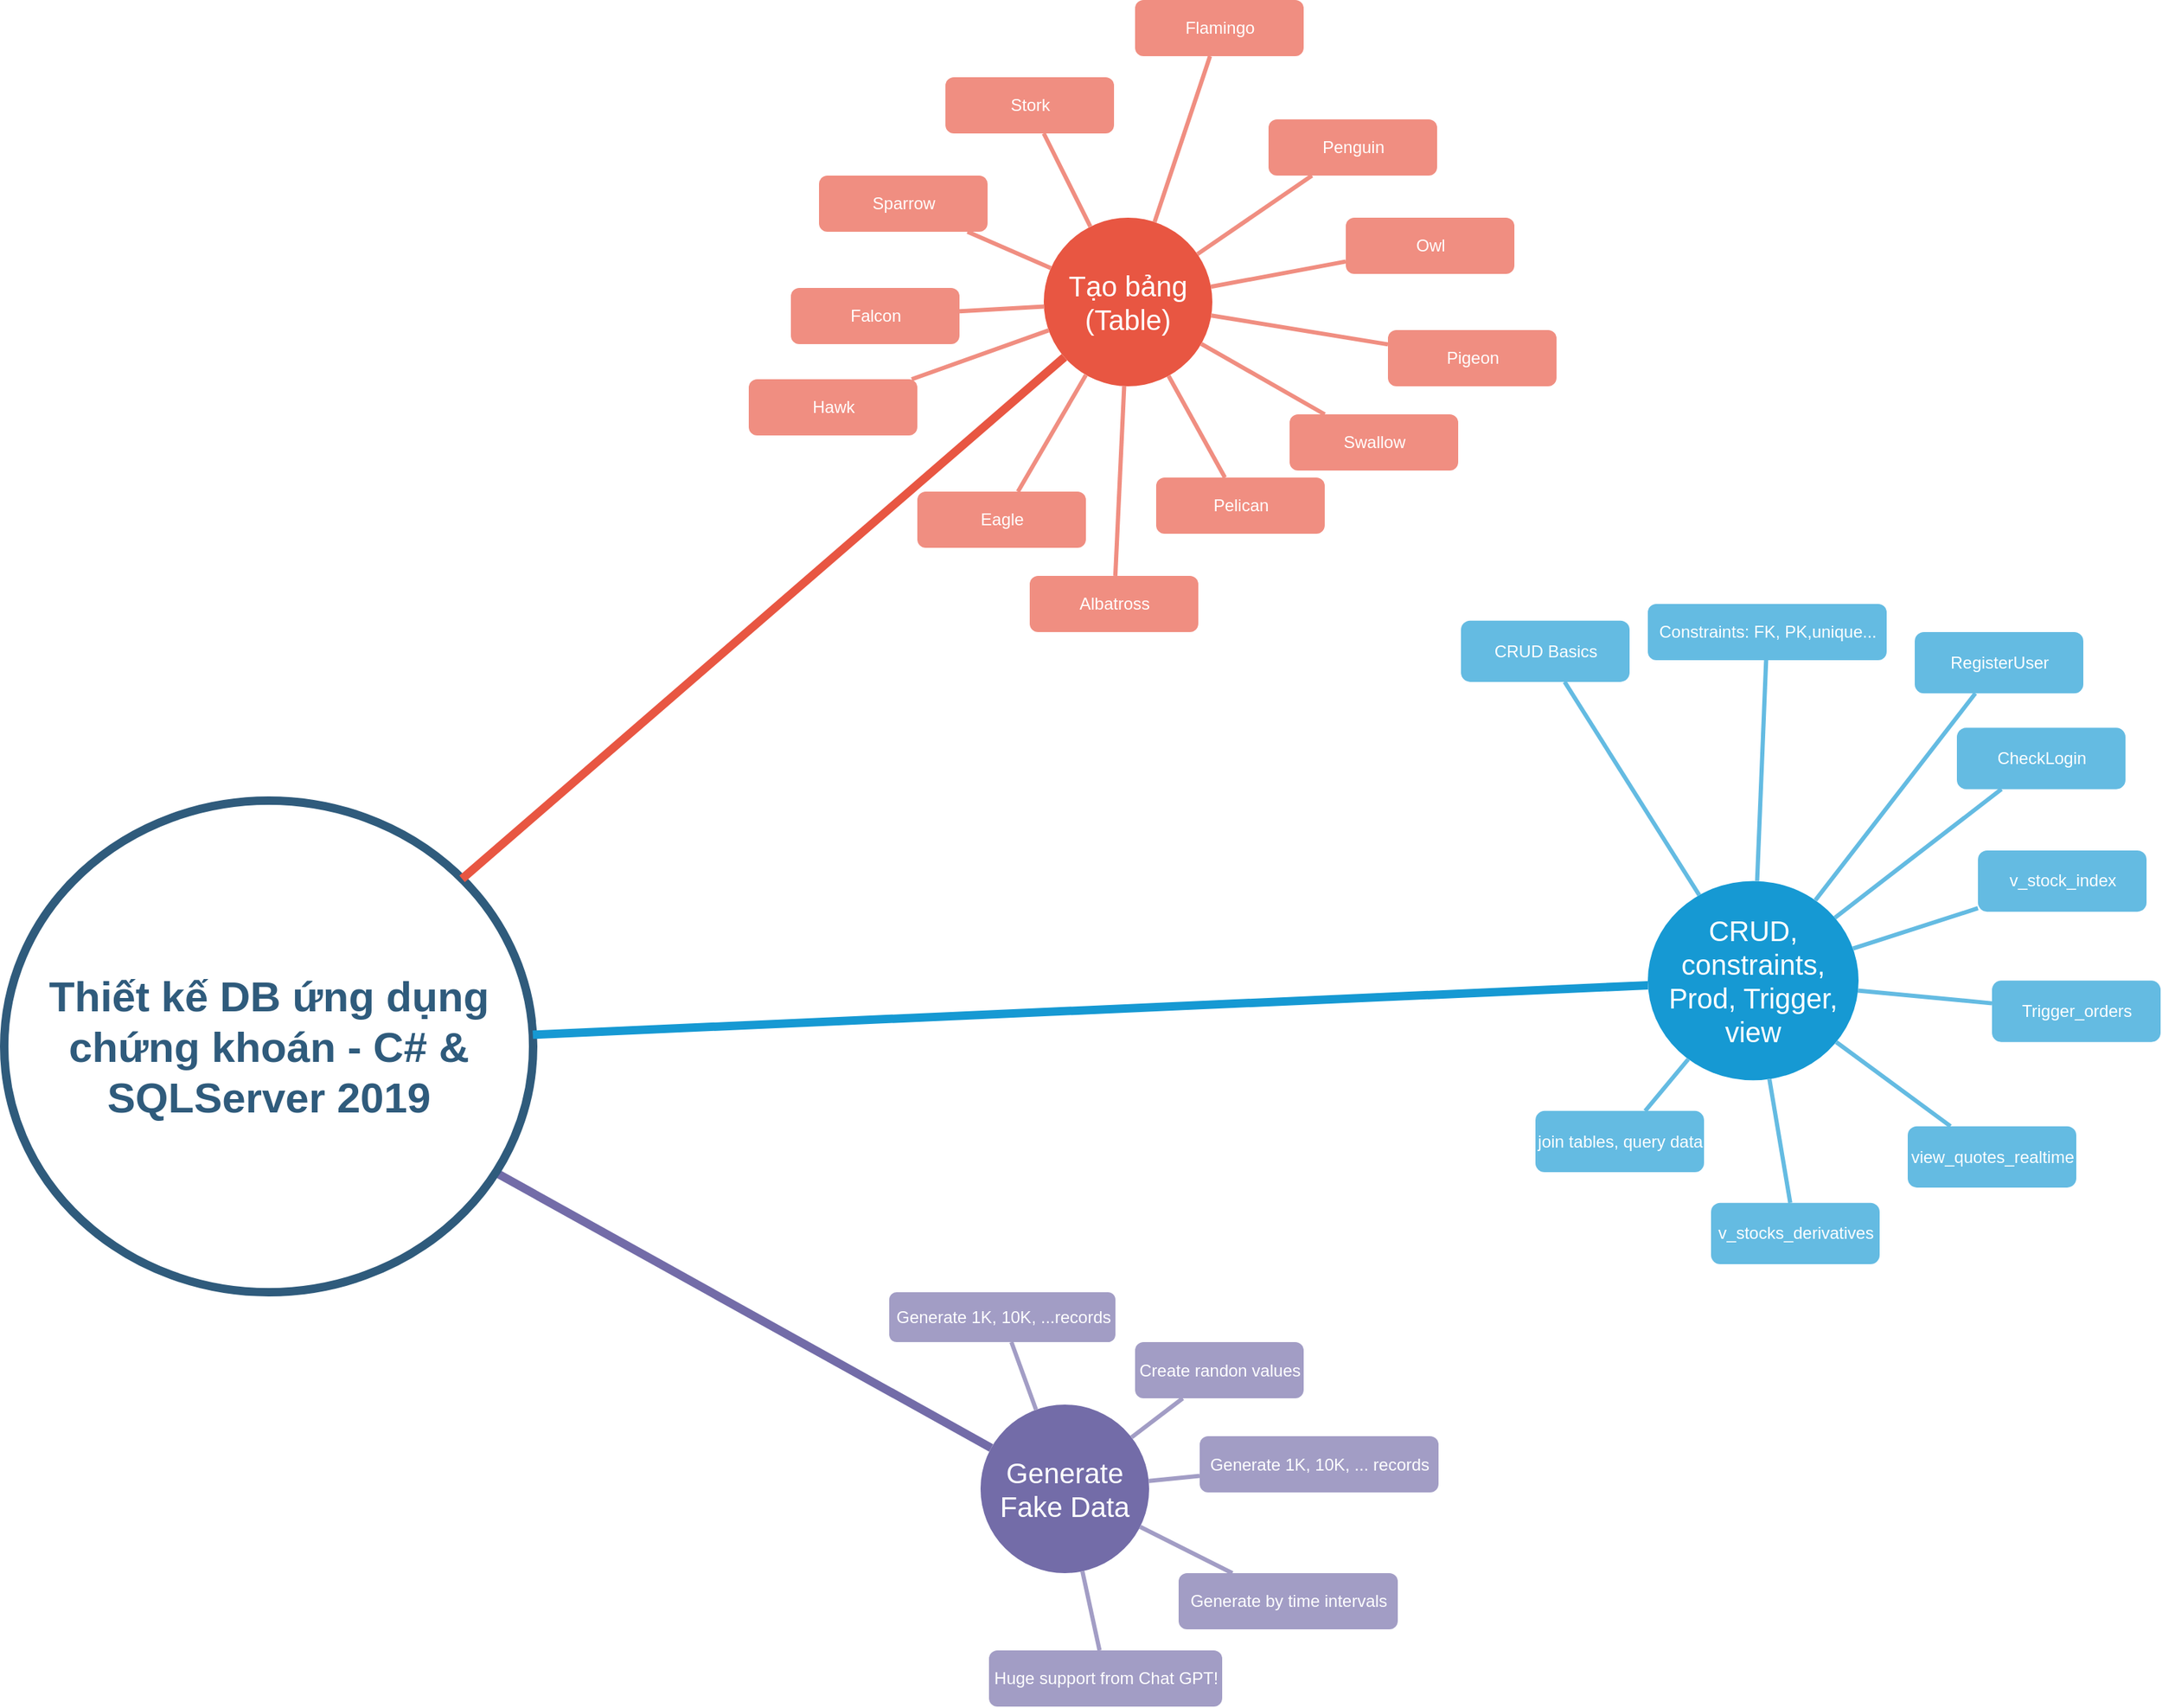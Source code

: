<mxfile version="13.9.9" type="device" pages="3"><diagram id="2wHgKbKVTGEASTnOAisS" name="Overview"><mxGraphModel dx="2434" dy="1440" grid="1" gridSize="10" guides="1" tooltips="1" connect="1" arrows="1" fold="1" page="1" pageScale="1" pageWidth="850" pageHeight="1100" math="0" shadow="0"><root><mxCell id="NEkg3bS7Zg0OEEOVcKtB-0"/><mxCell id="NEkg3bS7Zg0OEEOVcKtB-1" parent="NEkg3bS7Zg0OEEOVcKtB-0"/><mxCell id="NEkg3bS7Zg0OEEOVcKtB-200" value="" style="group" vertex="1" connectable="0" parent="NEkg3bS7Zg0OEEOVcKtB-1"><mxGeometry x="220" y="130" width="1535" height="1215" as="geometry"/></mxCell><mxCell id="NEkg3bS7Zg0OEEOVcKtB-6" value="Generate&lt;br&gt;Fake Data" style="ellipse;whiteSpace=wrap;html=1;shadow=0;fontFamily=Helvetica;fontSize=20;fontColor=#FFFFFF;align=center;strokeWidth=3;fillColor=#736ca8;strokeColor=none;" vertex="1" parent="NEkg3bS7Zg0OEEOVcKtB-200"><mxGeometry x="695" y="1000" width="120" height="120" as="geometry"/></mxCell><mxCell id="NEkg3bS7Zg0OEEOVcKtB-16" style="endArrow=none;strokeWidth=6;strokeColor=#736ca8;html=1;" edge="1" parent="NEkg3bS7Zg0OEEOVcKtB-200" source="NEkg3bS7Zg0OEEOVcKtB-167" target="NEkg3bS7Zg0OEEOVcKtB-6"><mxGeometry relative="1" as="geometry"/></mxCell><mxCell id="NEkg3bS7Zg0OEEOVcKtB-109" value="Generate 1K, 10K, ...records" style="rounded=1;fillColor=#a29dc5;strokeColor=none;strokeWidth=3;shadow=0;html=1;fontColor=#FFFFFF;" vertex="1" parent="NEkg3bS7Zg0OEEOVcKtB-200"><mxGeometry x="630" y="920" width="161" height="35.5" as="geometry"/></mxCell><mxCell id="NEkg3bS7Zg0OEEOVcKtB-110" value="Huge support from Chat GPT!" style="rounded=1;fillColor=#a29dc5;strokeColor=none;strokeWidth=3;shadow=0;html=1;fontColor=#FFFFFF;" vertex="1" parent="NEkg3bS7Zg0OEEOVcKtB-200"><mxGeometry x="701" y="1175" width="166" height="40" as="geometry"/></mxCell><mxCell id="NEkg3bS7Zg0OEEOVcKtB-111" value="Create randon values" style="rounded=1;fillColor=#a29dc5;strokeColor=none;strokeWidth=3;shadow=0;html=1;fontColor=#FFFFFF;" vertex="1" parent="NEkg3bS7Zg0OEEOVcKtB-200"><mxGeometry x="805" y="955.5" width="120" height="40" as="geometry"/></mxCell><mxCell id="NEkg3bS7Zg0OEEOVcKtB-112" value="Generate 1K, 10K, ... records" style="rounded=1;fillColor=#a29dc5;strokeColor=none;strokeWidth=3;shadow=0;html=1;fontColor=#FFFFFF;" vertex="1" parent="NEkg3bS7Zg0OEEOVcKtB-200"><mxGeometry x="851" y="1022.5" width="170" height="40" as="geometry"/></mxCell><mxCell id="NEkg3bS7Zg0OEEOVcKtB-113" value="Generate by time intervals" style="rounded=1;fillColor=#a29dc5;strokeColor=none;strokeWidth=3;shadow=0;html=1;fontColor=#FFFFFF;" vertex="1" parent="NEkg3bS7Zg0OEEOVcKtB-200"><mxGeometry x="836" y="1120" width="156" height="40" as="geometry"/></mxCell><mxCell id="NEkg3bS7Zg0OEEOVcKtB-115" value="" style="edgeStyle=none;endArrow=none;strokeWidth=3;strokeColor=#A29DC5;html=1;" edge="1" parent="NEkg3bS7Zg0OEEOVcKtB-200" source="NEkg3bS7Zg0OEEOVcKtB-6" target="NEkg3bS7Zg0OEEOVcKtB-112"><mxGeometry x="-765" y="-275" width="100" height="100" as="geometry"><mxPoint x="-765" y="-175" as="sourcePoint"/><mxPoint x="-665" y="-275" as="targetPoint"/></mxGeometry></mxCell><mxCell id="NEkg3bS7Zg0OEEOVcKtB-116" value="" style="edgeStyle=none;endArrow=none;strokeWidth=3;strokeColor=#A29DC5;html=1;" edge="1" parent="NEkg3bS7Zg0OEEOVcKtB-200" source="NEkg3bS7Zg0OEEOVcKtB-6" target="NEkg3bS7Zg0OEEOVcKtB-113"><mxGeometry x="-765" y="-275" width="100" height="100" as="geometry"><mxPoint x="-765" y="-175" as="sourcePoint"/><mxPoint x="-665" y="-275" as="targetPoint"/></mxGeometry></mxCell><mxCell id="NEkg3bS7Zg0OEEOVcKtB-117" value="" style="edgeStyle=none;endArrow=none;strokeWidth=3;strokeColor=#A29DC5;html=1;" edge="1" parent="NEkg3bS7Zg0OEEOVcKtB-200" source="NEkg3bS7Zg0OEEOVcKtB-6" target="NEkg3bS7Zg0OEEOVcKtB-110"><mxGeometry x="-765" y="-275" width="100" height="100" as="geometry"><mxPoint x="-765" y="-175" as="sourcePoint"/><mxPoint x="-665" y="-275" as="targetPoint"/></mxGeometry></mxCell><mxCell id="NEkg3bS7Zg0OEEOVcKtB-119" value="" style="edgeStyle=none;endArrow=none;strokeWidth=3;strokeColor=#A29DC5;html=1;" edge="1" parent="NEkg3bS7Zg0OEEOVcKtB-200" source="NEkg3bS7Zg0OEEOVcKtB-6" target="NEkg3bS7Zg0OEEOVcKtB-109"><mxGeometry x="-765" y="-275" width="100" height="100" as="geometry"><mxPoint x="-765" y="-175" as="sourcePoint"/><mxPoint x="-665" y="-275" as="targetPoint"/></mxGeometry></mxCell><mxCell id="NEkg3bS7Zg0OEEOVcKtB-167" value="Thiết kế DB ứng dụng chứng khoán - C# &amp;amp; SQLServer 2019" style="ellipse;whiteSpace=wrap;html=1;shadow=0;fontFamily=Helvetica;fontSize=30;fontColor=#2F5B7C;align=center;strokeColor=#2F5B7C;strokeWidth=6;fillColor=#FFFFFF;fontStyle=1;gradientColor=none;" vertex="1" parent="NEkg3bS7Zg0OEEOVcKtB-200"><mxGeometry y="570" width="376.5" height="350" as="geometry"/></mxCell><mxCell id="NEkg3bS7Zg0OEEOVcKtB-193" value="" style="edgeStyle=none;endArrow=none;strokeWidth=3;strokeColor=#A29DC5;html=1;" edge="1" parent="NEkg3bS7Zg0OEEOVcKtB-200" source="NEkg3bS7Zg0OEEOVcKtB-6" target="NEkg3bS7Zg0OEEOVcKtB-111"><mxGeometry x="-2190" y="-580" width="100" height="100" as="geometry"><mxPoint x="-2190" y="-480" as="sourcePoint"/><mxPoint x="-2090" y="-580" as="targetPoint"/></mxGeometry></mxCell><mxCell id="NEkg3bS7Zg0OEEOVcKtB-195" value="" style="group" vertex="1" connectable="0" parent="NEkg3bS7Zg0OEEOVcKtB-200"><mxGeometry x="530" width="575" height="450" as="geometry"/></mxCell><mxCell id="NEkg3bS7Zg0OEEOVcKtB-4" value="Tạo bảng&lt;br&gt;(Table)" style="ellipse;whiteSpace=wrap;html=1;shadow=0;fontFamily=Helvetica;fontSize=20;fontColor=#FFFFFF;align=center;strokeWidth=3;fillColor=#E85642;strokeColor=none;" vertex="1" parent="NEkg3bS7Zg0OEEOVcKtB-195"><mxGeometry x="210" y="155" width="120" height="120" as="geometry"/></mxCell><mxCell id="NEkg3bS7Zg0OEEOVcKtB-63" value="Eagle" style="rounded=1;fillColor=#f08e81;strokeColor=none;strokeWidth=3;shadow=0;html=1;fontColor=#FFFFFF;" vertex="1" parent="NEkg3bS7Zg0OEEOVcKtB-195"><mxGeometry x="120" y="350" width="120" height="40" as="geometry"/></mxCell><mxCell id="NEkg3bS7Zg0OEEOVcKtB-64" value="Pigeon" style="rounded=1;fillColor=#f08e81;strokeColor=none;strokeWidth=3;shadow=0;html=1;fontColor=#FFFFFF;" vertex="1" parent="NEkg3bS7Zg0OEEOVcKtB-195"><mxGeometry x="455" y="235" width="120" height="40" as="geometry"/></mxCell><mxCell id="NEkg3bS7Zg0OEEOVcKtB-65" value="Hawk" style="rounded=1;fillColor=#f08e81;strokeColor=none;strokeWidth=3;shadow=0;html=1;fontColor=#FFFFFF;" vertex="1" parent="NEkg3bS7Zg0OEEOVcKtB-195"><mxGeometry y="270" width="120" height="40" as="geometry"/></mxCell><mxCell id="NEkg3bS7Zg0OEEOVcKtB-66" value="Falcon" style="rounded=1;fillColor=#f08e81;strokeColor=none;strokeWidth=3;shadow=0;html=1;fontColor=#FFFFFF;" vertex="1" parent="NEkg3bS7Zg0OEEOVcKtB-195"><mxGeometry x="30" y="205" width="120" height="40" as="geometry"/></mxCell><mxCell id="NEkg3bS7Zg0OEEOVcKtB-67" value="Sparrow" style="rounded=1;fillColor=#f08e81;strokeColor=none;strokeWidth=3;shadow=0;html=1;fontColor=#FFFFFF;" vertex="1" parent="NEkg3bS7Zg0OEEOVcKtB-195"><mxGeometry x="50" y="125" width="120" height="40" as="geometry"/></mxCell><mxCell id="NEkg3bS7Zg0OEEOVcKtB-68" value="Stork" style="rounded=1;fillColor=#f08e81;strokeColor=none;strokeWidth=3;shadow=0;html=1;fontColor=#FFFFFF;" vertex="1" parent="NEkg3bS7Zg0OEEOVcKtB-195"><mxGeometry x="140" y="55" width="120" height="40" as="geometry"/></mxCell><mxCell id="NEkg3bS7Zg0OEEOVcKtB-69" value="Flamingo" style="rounded=1;fillColor=#f08e81;strokeColor=none;strokeWidth=3;shadow=0;html=1;fontColor=#FFFFFF;" vertex="1" parent="NEkg3bS7Zg0OEEOVcKtB-195"><mxGeometry x="275" width="120" height="40" as="geometry"/></mxCell><mxCell id="NEkg3bS7Zg0OEEOVcKtB-70" value="Penguin" style="rounded=1;fillColor=#f08e81;strokeColor=none;strokeWidth=3;shadow=0;html=1;fontColor=#FFFFFF;" vertex="1" parent="NEkg3bS7Zg0OEEOVcKtB-195"><mxGeometry x="370" y="85" width="120" height="40" as="geometry"/></mxCell><mxCell id="NEkg3bS7Zg0OEEOVcKtB-71" value="Owl" style="rounded=1;fillColor=#f08e81;strokeColor=none;strokeWidth=3;shadow=0;html=1;fontColor=#FFFFFF;" vertex="1" parent="NEkg3bS7Zg0OEEOVcKtB-195"><mxGeometry x="425" y="155" width="120" height="40" as="geometry"/></mxCell><mxCell id="NEkg3bS7Zg0OEEOVcKtB-72" value="Albatross" style="rounded=1;fillColor=#f08e81;strokeColor=none;strokeWidth=3;shadow=0;html=1;fontColor=#FFFFFF;" vertex="1" parent="NEkg3bS7Zg0OEEOVcKtB-195"><mxGeometry x="200" y="410" width="120" height="40" as="geometry"/></mxCell><mxCell id="NEkg3bS7Zg0OEEOVcKtB-73" value="Pelican" style="rounded=1;fillColor=#f08e81;strokeColor=none;strokeWidth=3;shadow=0;html=1;fontColor=#FFFFFF;" vertex="1" parent="NEkg3bS7Zg0OEEOVcKtB-195"><mxGeometry x="290" y="340" width="120" height="40" as="geometry"/></mxCell><mxCell id="NEkg3bS7Zg0OEEOVcKtB-74" value="Swallow" style="rounded=1;fillColor=#f08e81;strokeColor=none;strokeWidth=3;shadow=0;html=1;fontColor=#FFFFFF;" vertex="1" parent="NEkg3bS7Zg0OEEOVcKtB-195"><mxGeometry x="385" y="295" width="120" height="40" as="geometry"/></mxCell><mxCell id="NEkg3bS7Zg0OEEOVcKtB-75" value="" style="edgeStyle=none;endArrow=none;strokeWidth=3;strokeColor=#F08E81;html=1;" edge="1" parent="NEkg3bS7Zg0OEEOVcKtB-195" source="NEkg3bS7Zg0OEEOVcKtB-4" target="NEkg3bS7Zg0OEEOVcKtB-63"><mxGeometry x="-1460" y="-60" width="100" height="100" as="geometry"><mxPoint x="-1460" y="40" as="sourcePoint"/><mxPoint x="-1360" y="-60" as="targetPoint"/></mxGeometry></mxCell><mxCell id="NEkg3bS7Zg0OEEOVcKtB-76" value="" style="edgeStyle=none;endArrow=none;strokeWidth=3;strokeColor=#F08E81;html=1;" edge="1" parent="NEkg3bS7Zg0OEEOVcKtB-195" source="NEkg3bS7Zg0OEEOVcKtB-4" target="NEkg3bS7Zg0OEEOVcKtB-65"><mxGeometry x="-1460" y="-60" width="100" height="100" as="geometry"><mxPoint x="-1460" y="40" as="sourcePoint"/><mxPoint x="-1360" y="-60" as="targetPoint"/></mxGeometry></mxCell><mxCell id="NEkg3bS7Zg0OEEOVcKtB-77" value="" style="edgeStyle=none;endArrow=none;strokeWidth=3;strokeColor=#F08E81;html=1;" edge="1" parent="NEkg3bS7Zg0OEEOVcKtB-195" source="NEkg3bS7Zg0OEEOVcKtB-4" target="NEkg3bS7Zg0OEEOVcKtB-66"><mxGeometry x="-1460" y="-60" width="100" height="100" as="geometry"><mxPoint x="-1460" y="40" as="sourcePoint"/><mxPoint x="-1360" y="-60" as="targetPoint"/></mxGeometry></mxCell><mxCell id="NEkg3bS7Zg0OEEOVcKtB-78" value="" style="edgeStyle=none;endArrow=none;strokeWidth=3;strokeColor=#F08E81;html=1;" edge="1" parent="NEkg3bS7Zg0OEEOVcKtB-195" source="NEkg3bS7Zg0OEEOVcKtB-4" target="NEkg3bS7Zg0OEEOVcKtB-67"><mxGeometry x="-1460" y="-60" width="100" height="100" as="geometry"><mxPoint x="-1460" y="40" as="sourcePoint"/><mxPoint x="-1360" y="-60" as="targetPoint"/></mxGeometry></mxCell><mxCell id="NEkg3bS7Zg0OEEOVcKtB-79" value="" style="edgeStyle=none;endArrow=none;strokeWidth=3;strokeColor=#F08E81;html=1;" edge="1" parent="NEkg3bS7Zg0OEEOVcKtB-195" source="NEkg3bS7Zg0OEEOVcKtB-4" target="NEkg3bS7Zg0OEEOVcKtB-68"><mxGeometry x="-1460" y="-60" width="100" height="100" as="geometry"><mxPoint x="-1460" y="40" as="sourcePoint"/><mxPoint x="-1360" y="-60" as="targetPoint"/></mxGeometry></mxCell><mxCell id="NEkg3bS7Zg0OEEOVcKtB-80" value="" style="edgeStyle=none;endArrow=none;strokeWidth=3;strokeColor=#F08E81;html=1;" edge="1" parent="NEkg3bS7Zg0OEEOVcKtB-195" source="NEkg3bS7Zg0OEEOVcKtB-4" target="NEkg3bS7Zg0OEEOVcKtB-69"><mxGeometry x="-1460" y="-60" width="100" height="100" as="geometry"><mxPoint x="-1460" y="40" as="sourcePoint"/><mxPoint x="-1360" y="-60" as="targetPoint"/></mxGeometry></mxCell><mxCell id="NEkg3bS7Zg0OEEOVcKtB-81" value="" style="edgeStyle=none;endArrow=none;strokeWidth=3;strokeColor=#F08E81;html=1;" edge="1" parent="NEkg3bS7Zg0OEEOVcKtB-195" source="NEkg3bS7Zg0OEEOVcKtB-4" target="NEkg3bS7Zg0OEEOVcKtB-70"><mxGeometry x="-1460" y="-60" width="100" height="100" as="geometry"><mxPoint x="-1460" y="40" as="sourcePoint"/><mxPoint x="-1360" y="-60" as="targetPoint"/></mxGeometry></mxCell><mxCell id="NEkg3bS7Zg0OEEOVcKtB-82" value="" style="edgeStyle=none;endArrow=none;strokeWidth=3;strokeColor=#F08E81;html=1;" edge="1" parent="NEkg3bS7Zg0OEEOVcKtB-195" source="NEkg3bS7Zg0OEEOVcKtB-4" target="NEkg3bS7Zg0OEEOVcKtB-71"><mxGeometry x="-1460" y="-60" width="100" height="100" as="geometry"><mxPoint x="-1460" y="40" as="sourcePoint"/><mxPoint x="-1360" y="-60" as="targetPoint"/></mxGeometry></mxCell><mxCell id="NEkg3bS7Zg0OEEOVcKtB-83" value="" style="edgeStyle=none;endArrow=none;strokeWidth=3;strokeColor=#F08E81;html=1;" edge="1" parent="NEkg3bS7Zg0OEEOVcKtB-195" source="NEkg3bS7Zg0OEEOVcKtB-4" target="NEkg3bS7Zg0OEEOVcKtB-64"><mxGeometry x="-1460" y="-60" width="100" height="100" as="geometry"><mxPoint x="-1460" y="40" as="sourcePoint"/><mxPoint x="-1360" y="-60" as="targetPoint"/></mxGeometry></mxCell><mxCell id="NEkg3bS7Zg0OEEOVcKtB-84" value="" style="edgeStyle=none;endArrow=none;strokeWidth=3;strokeColor=#F08E81;html=1;" edge="1" parent="NEkg3bS7Zg0OEEOVcKtB-195" source="NEkg3bS7Zg0OEEOVcKtB-4" target="NEkg3bS7Zg0OEEOVcKtB-74"><mxGeometry x="-1460" y="-60" width="100" height="100" as="geometry"><mxPoint x="-1460" y="40" as="sourcePoint"/><mxPoint x="-1360" y="-60" as="targetPoint"/></mxGeometry></mxCell><mxCell id="NEkg3bS7Zg0OEEOVcKtB-85" value="" style="edgeStyle=none;endArrow=none;strokeWidth=3;strokeColor=#F08E81;html=1;" edge="1" parent="NEkg3bS7Zg0OEEOVcKtB-195" source="NEkg3bS7Zg0OEEOVcKtB-4" target="NEkg3bS7Zg0OEEOVcKtB-73"><mxGeometry x="-1460" y="-60" width="100" height="100" as="geometry"><mxPoint x="-1460" y="40" as="sourcePoint"/><mxPoint x="-1360" y="-60" as="targetPoint"/></mxGeometry></mxCell><mxCell id="NEkg3bS7Zg0OEEOVcKtB-86" value="" style="edgeStyle=none;endArrow=none;strokeWidth=3;strokeColor=#F08E81;html=1;" edge="1" parent="NEkg3bS7Zg0OEEOVcKtB-195" source="NEkg3bS7Zg0OEEOVcKtB-4" target="NEkg3bS7Zg0OEEOVcKtB-72"><mxGeometry x="-1460" y="-60" width="100" height="100" as="geometry"><mxPoint x="-1460" y="40" as="sourcePoint"/><mxPoint x="-1360" y="-60" as="targetPoint"/></mxGeometry></mxCell><mxCell id="NEkg3bS7Zg0OEEOVcKtB-166" style="edgeStyle=orthogonalEdgeStyle;rounded=0;html=1;exitX=0.75;exitY=0;entryX=0.75;entryY=0;startArrow=none;startFill=0;endArrow=block;endFill=1;jettySize=auto;orthogonalLoop=1;strokeColor=#12aab5;strokeWidth=6;fontSize=20;fontColor=#2F5B7C;" edge="1" parent="NEkg3bS7Zg0OEEOVcKtB-195" source="NEkg3bS7Zg0OEEOVcKtB-66" target="NEkg3bS7Zg0OEEOVcKtB-66"><mxGeometry relative="1" as="geometry"/></mxCell><mxCell id="NEkg3bS7Zg0OEEOVcKtB-13" style="endArrow=none;strokeWidth=6;strokeColor=#E85642;html=1;" edge="1" parent="NEkg3bS7Zg0OEEOVcKtB-200" source="NEkg3bS7Zg0OEEOVcKtB-167" target="NEkg3bS7Zg0OEEOVcKtB-4"><mxGeometry relative="1" as="geometry"/></mxCell><mxCell id="NEkg3bS7Zg0OEEOVcKtB-196" value="" style="group" vertex="1" connectable="0" parent="NEkg3bS7Zg0OEEOVcKtB-200"><mxGeometry x="990" y="420" width="545" height="480" as="geometry"/></mxCell><mxCell id="NEkg3bS7Zg0OEEOVcKtB-5" value="CRUD, constraints, Prod, Trigger, view" style="ellipse;whiteSpace=wrap;html=1;shadow=0;fontFamily=Helvetica;fontSize=20;fontColor=#FFFFFF;align=center;strokeWidth=3;fillColor=#1699D3;strokeColor=none;" vertex="1" parent="NEkg3bS7Zg0OEEOVcKtB-196"><mxGeometry x="180" y="207.273" width="150" height="141.818" as="geometry"/></mxCell><mxCell id="NEkg3bS7Zg0OEEOVcKtB-88" value="CRUD Basics" style="rounded=1;fillColor=#64BBE2;strokeColor=none;strokeWidth=3;shadow=0;html=1;fontColor=#FFFFFF;" vertex="1" parent="NEkg3bS7Zg0OEEOVcKtB-196"><mxGeometry x="47" y="21.818" width="120" height="43.636" as="geometry"/></mxCell><mxCell id="NEkg3bS7Zg0OEEOVcKtB-90" value="RegisterUser" style="rounded=1;fillColor=#64BBE2;strokeColor=none;strokeWidth=3;shadow=0;html=1;fontColor=#FFFFFF;" vertex="1" parent="NEkg3bS7Zg0OEEOVcKtB-196"><mxGeometry x="370" y="29.998" width="120" height="43.636" as="geometry"/></mxCell><mxCell id="NEkg3bS7Zg0OEEOVcKtB-91" value="CheckLogin" style="rounded=1;fillColor=#64BBE2;strokeColor=none;strokeWidth=3;shadow=0;html=1;fontColor=#FFFFFF;" vertex="1" parent="NEkg3bS7Zg0OEEOVcKtB-196"><mxGeometry x="400" y="98.182" width="120" height="43.636" as="geometry"/></mxCell><mxCell id="NEkg3bS7Zg0OEEOVcKtB-92" value="v_stock_index" style="rounded=1;fillColor=#64BBE2;strokeColor=none;strokeWidth=3;shadow=0;html=1;fontColor=#FFFFFF;" vertex="1" parent="NEkg3bS7Zg0OEEOVcKtB-196"><mxGeometry x="415" y="185.455" width="120" height="43.636" as="geometry"/></mxCell><mxCell id="NEkg3bS7Zg0OEEOVcKtB-93" value="view_quotes_realtime" style="rounded=1;fillColor=#64BBE2;strokeColor=none;strokeWidth=3;shadow=0;html=1;fontColor=#FFFFFF;" vertex="1" parent="NEkg3bS7Zg0OEEOVcKtB-196"><mxGeometry x="365" y="381.818" width="120" height="43.636" as="geometry"/></mxCell><mxCell id="NEkg3bS7Zg0OEEOVcKtB-94" value="Trigger_orders" style="rounded=1;fillColor=#64BBE2;strokeColor=none;strokeWidth=3;shadow=0;html=1;fontColor=#FFFFFF;" vertex="1" parent="NEkg3bS7Zg0OEEOVcKtB-196"><mxGeometry x="425" y="278.182" width="120" height="43.636" as="geometry"/></mxCell><mxCell id="NEkg3bS7Zg0OEEOVcKtB-95" value="v_stocks_derivatives" style="rounded=1;fillColor=#64BBE2;strokeColor=none;strokeWidth=3;shadow=0;html=1;fontColor=#FFFFFF;" vertex="1" parent="NEkg3bS7Zg0OEEOVcKtB-196"><mxGeometry x="225" y="436.364" width="120" height="43.636" as="geometry"/></mxCell><mxCell id="NEkg3bS7Zg0OEEOVcKtB-96" value="join tables, query data" style="rounded=1;fillColor=#64BBE2;strokeColor=none;strokeWidth=3;shadow=0;html=1;fontColor=#FFFFFF;" vertex="1" parent="NEkg3bS7Zg0OEEOVcKtB-196"><mxGeometry x="100" y="370.909" width="120" height="43.636" as="geometry"/></mxCell><mxCell id="NEkg3bS7Zg0OEEOVcKtB-99" value="" style="edgeStyle=none;endArrow=none;strokeWidth=3;strokeColor=#64BBE2;html=1;" edge="1" parent="NEkg3bS7Zg0OEEOVcKtB-196" source="NEkg3bS7Zg0OEEOVcKtB-5" target="NEkg3bS7Zg0OEEOVcKtB-88"><mxGeometry x="-1780" y="-458.182" width="100" height="109.091" as="geometry"><mxPoint x="-1780" y="-349.091" as="sourcePoint"/><mxPoint x="-1680" y="-458.182" as="targetPoint"/></mxGeometry></mxCell><mxCell id="NEkg3bS7Zg0OEEOVcKtB-101" value="" style="edgeStyle=none;endArrow=none;strokeWidth=3;strokeColor=#64BBE2;html=1;" edge="1" parent="NEkg3bS7Zg0OEEOVcKtB-196" source="NEkg3bS7Zg0OEEOVcKtB-5" target="NEkg3bS7Zg0OEEOVcKtB-90"><mxGeometry x="-1780" y="-458.182" width="100" height="109.091" as="geometry"><mxPoint x="-1780" y="-349.091" as="sourcePoint"/><mxPoint x="-1680" y="-458.182" as="targetPoint"/></mxGeometry></mxCell><mxCell id="NEkg3bS7Zg0OEEOVcKtB-102" value="" style="edgeStyle=none;endArrow=none;strokeWidth=3;strokeColor=#64BBE2;html=1;" edge="1" parent="NEkg3bS7Zg0OEEOVcKtB-196" source="NEkg3bS7Zg0OEEOVcKtB-5" target="NEkg3bS7Zg0OEEOVcKtB-91"><mxGeometry x="-1780" y="-458.182" width="100" height="109.091" as="geometry"><mxPoint x="-1780" y="-349.091" as="sourcePoint"/><mxPoint x="-1680" y="-458.182" as="targetPoint"/></mxGeometry></mxCell><mxCell id="NEkg3bS7Zg0OEEOVcKtB-103" value="" style="edgeStyle=none;endArrow=none;strokeWidth=3;strokeColor=#64BBE2;html=1;" edge="1" parent="NEkg3bS7Zg0OEEOVcKtB-196" source="NEkg3bS7Zg0OEEOVcKtB-5" target="NEkg3bS7Zg0OEEOVcKtB-92"><mxGeometry x="-1780" y="-458.182" width="100" height="109.091" as="geometry"><mxPoint x="-1780" y="-349.091" as="sourcePoint"/><mxPoint x="-1680" y="-458.182" as="targetPoint"/></mxGeometry></mxCell><mxCell id="NEkg3bS7Zg0OEEOVcKtB-104" value="" style="edgeStyle=none;endArrow=none;strokeWidth=3;strokeColor=#64BBE2;html=1;" edge="1" parent="NEkg3bS7Zg0OEEOVcKtB-196" source="NEkg3bS7Zg0OEEOVcKtB-5" target="NEkg3bS7Zg0OEEOVcKtB-94"><mxGeometry x="-1780" y="-458.182" width="100" height="109.091" as="geometry"><mxPoint x="-1780" y="-349.091" as="sourcePoint"/><mxPoint x="-1680" y="-458.182" as="targetPoint"/></mxGeometry></mxCell><mxCell id="NEkg3bS7Zg0OEEOVcKtB-105" value="" style="edgeStyle=none;endArrow=none;strokeWidth=3;strokeColor=#64BBE2;html=1;" edge="1" parent="NEkg3bS7Zg0OEEOVcKtB-196" source="NEkg3bS7Zg0OEEOVcKtB-5" target="NEkg3bS7Zg0OEEOVcKtB-93"><mxGeometry x="-1780" y="-458.182" width="100" height="109.091" as="geometry"><mxPoint x="-1780" y="-349.091" as="sourcePoint"/><mxPoint x="-1680" y="-458.182" as="targetPoint"/></mxGeometry></mxCell><mxCell id="NEkg3bS7Zg0OEEOVcKtB-106" value="" style="edgeStyle=none;endArrow=none;strokeWidth=3;strokeColor=#64BBE2;html=1;" edge="1" parent="NEkg3bS7Zg0OEEOVcKtB-196" source="NEkg3bS7Zg0OEEOVcKtB-5" target="NEkg3bS7Zg0OEEOVcKtB-95"><mxGeometry x="-1780" y="-458.182" width="100" height="109.091" as="geometry"><mxPoint x="-1780" y="-349.091" as="sourcePoint"/><mxPoint x="-1680" y="-458.182" as="targetPoint"/></mxGeometry></mxCell><mxCell id="NEkg3bS7Zg0OEEOVcKtB-107" value="" style="edgeStyle=none;endArrow=none;strokeWidth=3;strokeColor=#64BBE2;html=1;" edge="1" parent="NEkg3bS7Zg0OEEOVcKtB-196" source="NEkg3bS7Zg0OEEOVcKtB-5" target="NEkg3bS7Zg0OEEOVcKtB-96"><mxGeometry x="-1780" y="-458.182" width="100" height="109.091" as="geometry"><mxPoint x="-1780" y="-349.091" as="sourcePoint"/><mxPoint x="-1680" y="-458.182" as="targetPoint"/></mxGeometry></mxCell><mxCell id="NEkg3bS7Zg0OEEOVcKtB-89" value="Constraints: FK, PK,unique..." style="rounded=1;fillColor=#64BBE2;strokeColor=none;strokeWidth=3;shadow=0;html=1;fontColor=#FFFFFF;" vertex="1" parent="NEkg3bS7Zg0OEEOVcKtB-196"><mxGeometry x="180" y="10" width="170" height="40" as="geometry"/></mxCell><mxCell id="NEkg3bS7Zg0OEEOVcKtB-100" value="" style="edgeStyle=none;endArrow=none;strokeWidth=3;strokeColor=#64BBE2;html=1;" edge="1" parent="NEkg3bS7Zg0OEEOVcKtB-196" source="NEkg3bS7Zg0OEEOVcKtB-5" target="NEkg3bS7Zg0OEEOVcKtB-89"><mxGeometry x="-1730" y="-390" width="100" height="100" as="geometry"><mxPoint x="-1730" y="-290" as="sourcePoint"/><mxPoint x="-1630" y="-390" as="targetPoint"/></mxGeometry></mxCell><mxCell id="NEkg3bS7Zg0OEEOVcKtB-14" style="endArrow=none;strokeWidth=6;strokeColor=#1699D3;html=1;" edge="1" parent="NEkg3bS7Zg0OEEOVcKtB-200" source="NEkg3bS7Zg0OEEOVcKtB-167" target="NEkg3bS7Zg0OEEOVcKtB-5"><mxGeometry relative="1" as="geometry"/></mxCell></root></mxGraphModel></diagram><diagram name="ERD" id="e56a1550-8fbb-45ad-956c-1786394a9013"><mxGraphModel dx="852" dy="504" grid="1" gridSize="10" guides="1" tooltips="1" connect="1" arrows="1" fold="1" page="1" pageScale="1" pageWidth="1100" pageHeight="850" background="#ffffff" math="0" shadow="0"><root><mxCell id="0"/><mxCell id="1" parent="0"/><mxCell id="2e49270ec7c68f3f-1" value="User" style="swimlane;html=1;fontStyle=0;childLayout=stackLayout;horizontal=1;startSize=26;fillColor=#e0e0e0;horizontalStack=0;resizeParent=1;resizeLast=0;collapsible=1;marginBottom=0;swimlaneFillColor=#ffffff;align=center;rounded=0;shadow=0;comic=0;labelBackgroundColor=none;strokeWidth=1;fontFamily=Verdana;fontSize=14" parent="1" vertex="1"><mxGeometry x="290" y="140" width="160" height="112" as="geometry"/></mxCell><mxCell id="2e49270ec7c68f3f-2" value="row 1" style="shape=partialRectangle;top=0;left=0;right=0;bottom=0;html=1;align=left;verticalAlign=middle;fillColor=none;spacingLeft=60;spacingRight=4;whiteSpace=wrap;overflow=hidden;rotatable=0;points=[[0,0.5],[1,0.5]];portConstraint=eastwest;dropTarget=0;fontStyle=5;" parent="2e49270ec7c68f3f-1" vertex="1"><mxGeometry y="26" width="160" height="30" as="geometry"/></mxCell><mxCell id="2e49270ec7c68f3f-3" value="PK,FK1" style="shape=partialRectangle;fontStyle=1;top=0;left=0;bottom=0;html=1;fillColor=none;align=left;verticalAlign=middle;spacingLeft=4;spacingRight=4;whiteSpace=wrap;overflow=hidden;rotatable=0;points=[];portConstraint=eastwest;part=1;" parent="2e49270ec7c68f3f-2" vertex="1" connectable="0"><mxGeometry width="56" height="30" as="geometry"/></mxCell><mxCell id="2e49270ec7c68f3f-4" value="row 2" style="shape=partialRectangle;top=0;left=0;right=0;bottom=1;html=1;align=left;verticalAlign=middle;fillColor=none;spacingLeft=60;spacingRight=4;whiteSpace=wrap;overflow=hidden;rotatable=0;points=[[0,0.5],[1,0.5]];portConstraint=eastwest;dropTarget=0;fontStyle=5;" parent="2e49270ec7c68f3f-1" vertex="1"><mxGeometry y="56" width="160" height="30" as="geometry"/></mxCell><mxCell id="2e49270ec7c68f3f-5" value="PK,FK2" style="shape=partialRectangle;fontStyle=1;top=0;left=0;bottom=0;html=1;fillColor=none;align=left;verticalAlign=middle;spacingLeft=4;spacingRight=4;whiteSpace=wrap;overflow=hidden;rotatable=0;points=[];portConstraint=eastwest;part=1;" parent="2e49270ec7c68f3f-4" vertex="1" connectable="0"><mxGeometry width="56" height="30" as="geometry"/></mxCell><mxCell id="2e49270ec7c68f3f-6" value="row 1" style="shape=partialRectangle;top=0;left=0;right=0;bottom=0;html=1;align=left;verticalAlign=top;fillColor=none;spacingLeft=60;spacingRight=4;whiteSpace=wrap;overflow=hidden;rotatable=0;points=[[0,0.5],[1,0.5]];portConstraint=eastwest;dropTarget=0;" parent="2e49270ec7c68f3f-1" vertex="1"><mxGeometry y="86" width="160" height="26" as="geometry"/></mxCell><mxCell id="2e49270ec7c68f3f-7" value="" style="shape=partialRectangle;top=0;left=0;bottom=0;html=1;fillColor=none;align=left;verticalAlign=top;spacingLeft=4;spacingRight=4;whiteSpace=wrap;overflow=hidden;rotatable=0;points=[];portConstraint=eastwest;part=1;" parent="2e49270ec7c68f3f-6" vertex="1" connectable="0"><mxGeometry width="56" height="26" as="geometry"/></mxCell><mxCell id="2e49270ec7c68f3f-8" value="Stock" style="swimlane;html=1;fontStyle=0;childLayout=stackLayout;horizontal=1;startSize=26;fillColor=#e0e0e0;horizontalStack=0;resizeParent=1;resizeLast=0;collapsible=1;marginBottom=0;swimlaneFillColor=#ffffff;align=center;rounded=0;shadow=0;comic=0;labelBackgroundColor=none;strokeWidth=1;fontFamily=Verdana;fontSize=14;swimlaneLine=1;" parent="1" vertex="1"><mxGeometry x="570" y="154" width="160" height="144" as="geometry"/></mxCell><mxCell id="2e49270ec7c68f3f-9" value="uniqueId" style="shape=partialRectangle;top=0;left=0;right=0;bottom=1;html=1;align=left;verticalAlign=middle;fillColor=none;spacingLeft=34;spacingRight=4;whiteSpace=wrap;overflow=hidden;rotatable=0;points=[[0,0.5],[1,0.5]];portConstraint=eastwest;dropTarget=0;fontStyle=5;" parent="2e49270ec7c68f3f-8" vertex="1"><mxGeometry y="26" width="160" height="30" as="geometry"/></mxCell><mxCell id="2e49270ec7c68f3f-10" value="PK" style="shape=partialRectangle;top=0;left=0;bottom=0;html=1;fillColor=none;align=left;verticalAlign=middle;spacingLeft=4;spacingRight=4;whiteSpace=wrap;overflow=hidden;rotatable=0;points=[];portConstraint=eastwest;part=1;" parent="2e49270ec7c68f3f-9" vertex="1" connectable="0"><mxGeometry width="30" height="30" as="geometry"/></mxCell><mxCell id="2e49270ec7c68f3f-11" value="row 1" style="shape=partialRectangle;top=0;left=0;right=0;bottom=0;html=1;align=left;verticalAlign=top;fillColor=none;spacingLeft=34;spacingRight=4;whiteSpace=wrap;overflow=hidden;rotatable=0;points=[[0,0.5],[1,0.5]];portConstraint=eastwest;dropTarget=0;" parent="2e49270ec7c68f3f-8" vertex="1"><mxGeometry y="56" width="160" height="26" as="geometry"/></mxCell><mxCell id="2e49270ec7c68f3f-12" value="" style="shape=partialRectangle;top=0;left=0;bottom=0;html=1;fillColor=none;align=left;verticalAlign=top;spacingLeft=4;spacingRight=4;whiteSpace=wrap;overflow=hidden;rotatable=0;points=[];portConstraint=eastwest;part=1;" parent="2e49270ec7c68f3f-11" vertex="1" connectable="0"><mxGeometry width="30" height="26" as="geometry"/></mxCell><mxCell id="2e49270ec7c68f3f-13" value="row 2" style="shape=partialRectangle;top=0;left=0;right=0;bottom=0;html=1;align=left;verticalAlign=top;fillColor=none;spacingLeft=34;spacingRight=4;whiteSpace=wrap;overflow=hidden;rotatable=0;points=[[0,0.5],[1,0.5]];portConstraint=eastwest;dropTarget=0;" parent="2e49270ec7c68f3f-8" vertex="1"><mxGeometry y="82" width="160" height="26" as="geometry"/></mxCell><mxCell id="2e49270ec7c68f3f-14" value="" style="shape=partialRectangle;top=0;left=0;bottom=0;html=1;fillColor=none;align=left;verticalAlign=top;spacingLeft=4;spacingRight=4;whiteSpace=wrap;overflow=hidden;rotatable=0;points=[];portConstraint=eastwest;part=1;" parent="2e49270ec7c68f3f-13" vertex="1" connectable="0"><mxGeometry width="30" height="26" as="geometry"/></mxCell><mxCell id="2e49270ec7c68f3f-15" value="row 3" style="shape=partialRectangle;top=0;left=0;right=0;bottom=0;html=1;align=left;verticalAlign=top;fillColor=none;spacingLeft=34;spacingRight=4;whiteSpace=wrap;overflow=hidden;rotatable=0;points=[[0,0.5],[1,0.5]];portConstraint=eastwest;dropTarget=0;" parent="2e49270ec7c68f3f-8" vertex="1"><mxGeometry y="108" width="160" height="26" as="geometry"/></mxCell><mxCell id="2e49270ec7c68f3f-16" value="" style="shape=partialRectangle;top=0;left=0;bottom=0;html=1;fillColor=none;align=left;verticalAlign=top;spacingLeft=4;spacingRight=4;whiteSpace=wrap;overflow=hidden;rotatable=0;points=[];portConstraint=eastwest;part=1;" parent="2e49270ec7c68f3f-15" vertex="1" connectable="0"><mxGeometry width="30" height="26" as="geometry"/></mxCell><mxCell id="2e49270ec7c68f3f-17" value="" style="shape=partialRectangle;top=0;left=0;right=0;bottom=0;html=1;align=left;verticalAlign=top;fillColor=none;spacingLeft=34;spacingRight=4;whiteSpace=wrap;overflow=hidden;rotatable=0;points=[[0,0.5],[1,0.5]];portConstraint=eastwest;dropTarget=0;" parent="2e49270ec7c68f3f-8" vertex="1"><mxGeometry y="134" width="160" height="10" as="geometry"/></mxCell><mxCell id="2e49270ec7c68f3f-18" value="" style="shape=partialRectangle;top=0;left=0;bottom=0;html=1;fillColor=none;align=left;verticalAlign=top;spacingLeft=4;spacingRight=4;whiteSpace=wrap;overflow=hidden;rotatable=0;points=[];portConstraint=eastwest;part=1;" parent="2e49270ec7c68f3f-17" vertex="1" connectable="0"><mxGeometry width="30" height="10" as="geometry"/></mxCell><mxCell id="2e49270ec7c68f3f-19" value="Table" style="swimlane;html=1;fontStyle=0;childLayout=stackLayout;horizontal=1;startSize=26;fillColor=#e0e0e0;horizontalStack=0;resizeParent=1;resizeLast=0;collapsible=1;marginBottom=0;swimlaneFillColor=#ffffff;align=center;rounded=0;shadow=0;comic=0;labelBackgroundColor=none;strokeWidth=1;fontFamily=Verdana;fontSize=14" parent="1" vertex="1"><mxGeometry x="290" y="360" width="160" height="144" as="geometry"/></mxCell><mxCell id="2e49270ec7c68f3f-20" value="uniqueId" style="shape=partialRectangle;top=0;left=0;right=0;bottom=1;html=1;align=left;verticalAlign=middle;fillColor=none;spacingLeft=34;spacingRight=4;whiteSpace=wrap;overflow=hidden;rotatable=0;points=[[0,0.5],[1,0.5]];portConstraint=eastwest;dropTarget=0;fontStyle=5;" parent="2e49270ec7c68f3f-19" vertex="1"><mxGeometry y="26" width="160" height="30" as="geometry"/></mxCell><mxCell id="2e49270ec7c68f3f-21" value="PK" style="shape=partialRectangle;top=0;left=0;bottom=0;html=1;fillColor=none;align=left;verticalAlign=middle;spacingLeft=4;spacingRight=4;whiteSpace=wrap;overflow=hidden;rotatable=0;points=[];portConstraint=eastwest;part=1;" parent="2e49270ec7c68f3f-20" vertex="1" connectable="0"><mxGeometry width="30" height="30" as="geometry"/></mxCell><mxCell id="2e49270ec7c68f3f-22" value="row 1" style="shape=partialRectangle;top=0;left=0;right=0;bottom=0;html=1;align=left;verticalAlign=top;fillColor=none;spacingLeft=34;spacingRight=4;whiteSpace=wrap;overflow=hidden;rotatable=0;points=[[0,0.5],[1,0.5]];portConstraint=eastwest;dropTarget=0;" parent="2e49270ec7c68f3f-19" vertex="1"><mxGeometry y="56" width="160" height="26" as="geometry"/></mxCell><mxCell id="2e49270ec7c68f3f-23" value="" style="shape=partialRectangle;top=0;left=0;bottom=0;html=1;fillColor=none;align=left;verticalAlign=top;spacingLeft=4;spacingRight=4;whiteSpace=wrap;overflow=hidden;rotatable=0;points=[];portConstraint=eastwest;part=1;" parent="2e49270ec7c68f3f-22" vertex="1" connectable="0"><mxGeometry width="30" height="26" as="geometry"/></mxCell><mxCell id="2e49270ec7c68f3f-24" value="row 2" style="shape=partialRectangle;top=0;left=0;right=0;bottom=0;html=1;align=left;verticalAlign=top;fillColor=none;spacingLeft=34;spacingRight=4;whiteSpace=wrap;overflow=hidden;rotatable=0;points=[[0,0.5],[1,0.5]];portConstraint=eastwest;dropTarget=0;" parent="2e49270ec7c68f3f-19" vertex="1"><mxGeometry y="82" width="160" height="26" as="geometry"/></mxCell><mxCell id="2e49270ec7c68f3f-25" value="" style="shape=partialRectangle;top=0;left=0;bottom=0;html=1;fillColor=none;align=left;verticalAlign=top;spacingLeft=4;spacingRight=4;whiteSpace=wrap;overflow=hidden;rotatable=0;points=[];portConstraint=eastwest;part=1;" parent="2e49270ec7c68f3f-24" vertex="1" connectable="0"><mxGeometry width="30" height="26" as="geometry"/></mxCell><mxCell id="2e49270ec7c68f3f-26" value="row 3" style="shape=partialRectangle;top=0;left=0;right=0;bottom=0;html=1;align=left;verticalAlign=top;fillColor=none;spacingLeft=34;spacingRight=4;whiteSpace=wrap;overflow=hidden;rotatable=0;points=[[0,0.5],[1,0.5]];portConstraint=eastwest;dropTarget=0;" parent="2e49270ec7c68f3f-19" vertex="1"><mxGeometry y="108" width="160" height="26" as="geometry"/></mxCell><mxCell id="2e49270ec7c68f3f-27" value="" style="shape=partialRectangle;top=0;left=0;bottom=0;html=1;fillColor=none;align=left;verticalAlign=top;spacingLeft=4;spacingRight=4;whiteSpace=wrap;overflow=hidden;rotatable=0;points=[];portConstraint=eastwest;part=1;" parent="2e49270ec7c68f3f-26" vertex="1" connectable="0"><mxGeometry width="30" height="26" as="geometry"/></mxCell><mxCell id="2e49270ec7c68f3f-28" value="" style="shape=partialRectangle;top=0;left=0;right=0;bottom=0;html=1;align=left;verticalAlign=top;fillColor=none;spacingLeft=34;spacingRight=4;whiteSpace=wrap;overflow=hidden;rotatable=0;points=[[0,0.5],[1,0.5]];portConstraint=eastwest;dropTarget=0;" parent="2e49270ec7c68f3f-19" vertex="1"><mxGeometry y="134" width="160" height="10" as="geometry"/></mxCell><mxCell id="2e49270ec7c68f3f-29" value="" style="shape=partialRectangle;top=0;left=0;bottom=0;html=1;fillColor=none;align=left;verticalAlign=top;spacingLeft=4;spacingRight=4;whiteSpace=wrap;overflow=hidden;rotatable=0;points=[];portConstraint=eastwest;part=1;" parent="2e49270ec7c68f3f-28" vertex="1" connectable="0"><mxGeometry width="30" height="10" as="geometry"/></mxCell><mxCell id="2e49270ec7c68f3f-30" value="Table" style="swimlane;html=1;fontStyle=0;childLayout=stackLayout;horizontal=1;startSize=26;fillColor=#e0e0e0;horizontalStack=0;resizeParent=1;resizeLast=0;collapsible=1;marginBottom=0;swimlaneFillColor=#ffffff;align=center;rounded=0;shadow=0;comic=0;labelBackgroundColor=none;strokeWidth=1;fontFamily=Verdana;fontSize=14" parent="1" vertex="1"><mxGeometry x="580" y="409" width="160" height="144" as="geometry"/></mxCell><mxCell id="2e49270ec7c68f3f-31" value="uniqueId" style="shape=partialRectangle;top=0;left=0;right=0;bottom=1;html=1;align=left;verticalAlign=middle;fillColor=none;spacingLeft=34;spacingRight=4;whiteSpace=wrap;overflow=hidden;rotatable=0;points=[[0,0.5],[1,0.5]];portConstraint=eastwest;dropTarget=0;fontStyle=5;" parent="2e49270ec7c68f3f-30" vertex="1"><mxGeometry y="26" width="160" height="30" as="geometry"/></mxCell><mxCell id="2e49270ec7c68f3f-32" value="PK" style="shape=partialRectangle;top=0;left=0;bottom=0;html=1;fillColor=none;align=left;verticalAlign=middle;spacingLeft=4;spacingRight=4;whiteSpace=wrap;overflow=hidden;rotatable=0;points=[];portConstraint=eastwest;part=1;" parent="2e49270ec7c68f3f-31" vertex="1" connectable="0"><mxGeometry width="30" height="30" as="geometry"/></mxCell><mxCell id="2e49270ec7c68f3f-33" value="row 1" style="shape=partialRectangle;top=0;left=0;right=0;bottom=0;html=1;align=left;verticalAlign=top;fillColor=none;spacingLeft=34;spacingRight=4;whiteSpace=wrap;overflow=hidden;rotatable=0;points=[[0,0.5],[1,0.5]];portConstraint=eastwest;dropTarget=0;" parent="2e49270ec7c68f3f-30" vertex="1"><mxGeometry y="56" width="160" height="26" as="geometry"/></mxCell><mxCell id="2e49270ec7c68f3f-34" value="" style="shape=partialRectangle;top=0;left=0;bottom=0;html=1;fillColor=none;align=left;verticalAlign=top;spacingLeft=4;spacingRight=4;whiteSpace=wrap;overflow=hidden;rotatable=0;points=[];portConstraint=eastwest;part=1;" parent="2e49270ec7c68f3f-33" vertex="1" connectable="0"><mxGeometry width="30" height="26" as="geometry"/></mxCell><mxCell id="2e49270ec7c68f3f-35" value="row 2" style="shape=partialRectangle;top=0;left=0;right=0;bottom=0;html=1;align=left;verticalAlign=top;fillColor=none;spacingLeft=34;spacingRight=4;whiteSpace=wrap;overflow=hidden;rotatable=0;points=[[0,0.5],[1,0.5]];portConstraint=eastwest;dropTarget=0;" parent="2e49270ec7c68f3f-30" vertex="1"><mxGeometry y="82" width="160" height="26" as="geometry"/></mxCell><mxCell id="2e49270ec7c68f3f-36" value="" style="shape=partialRectangle;top=0;left=0;bottom=0;html=1;fillColor=none;align=left;verticalAlign=top;spacingLeft=4;spacingRight=4;whiteSpace=wrap;overflow=hidden;rotatable=0;points=[];portConstraint=eastwest;part=1;" parent="2e49270ec7c68f3f-35" vertex="1" connectable="0"><mxGeometry width="30" height="26" as="geometry"/></mxCell><mxCell id="2e49270ec7c68f3f-37" value="row 3" style="shape=partialRectangle;top=0;left=0;right=0;bottom=0;html=1;align=left;verticalAlign=top;fillColor=none;spacingLeft=34;spacingRight=4;whiteSpace=wrap;overflow=hidden;rotatable=0;points=[[0,0.5],[1,0.5]];portConstraint=eastwest;dropTarget=0;" parent="2e49270ec7c68f3f-30" vertex="1"><mxGeometry y="108" width="160" height="26" as="geometry"/></mxCell><mxCell id="2e49270ec7c68f3f-38" value="" style="shape=partialRectangle;top=0;left=0;bottom=0;html=1;fillColor=none;align=left;verticalAlign=top;spacingLeft=4;spacingRight=4;whiteSpace=wrap;overflow=hidden;rotatable=0;points=[];portConstraint=eastwest;part=1;" parent="2e49270ec7c68f3f-37" vertex="1" connectable="0"><mxGeometry width="30" height="26" as="geometry"/></mxCell><mxCell id="2e49270ec7c68f3f-39" value="" style="shape=partialRectangle;top=0;left=0;right=0;bottom=0;html=1;align=left;verticalAlign=top;fillColor=none;spacingLeft=34;spacingRight=4;whiteSpace=wrap;overflow=hidden;rotatable=0;points=[[0,0.5],[1,0.5]];portConstraint=eastwest;dropTarget=0;" parent="2e49270ec7c68f3f-30" vertex="1"><mxGeometry y="134" width="160" height="10" as="geometry"/></mxCell><mxCell id="2e49270ec7c68f3f-40" value="" style="shape=partialRectangle;top=0;left=0;bottom=0;html=1;fillColor=none;align=left;verticalAlign=top;spacingLeft=4;spacingRight=4;whiteSpace=wrap;overflow=hidden;rotatable=0;points=[];portConstraint=eastwest;part=1;" parent="2e49270ec7c68f3f-39" vertex="1" connectable="0"><mxGeometry width="30" height="10" as="geometry"/></mxCell><mxCell id="2e49270ec7c68f3f-41" value="Table" style="swimlane;html=1;fontStyle=0;childLayout=stackLayout;horizontal=1;startSize=26;fillColor=#e0e0e0;horizontalStack=0;resizeParent=1;resizeLast=0;collapsible=1;marginBottom=0;swimlaneFillColor=#ffffff;align=center;rounded=0;shadow=0;comic=0;labelBackgroundColor=none;strokeWidth=1;fontFamily=Verdana;fontSize=14" parent="1" vertex="1"><mxGeometry x="890" y="274" width="160" height="112" as="geometry"/></mxCell><mxCell id="2e49270ec7c68f3f-42" value="row 1" style="shape=partialRectangle;top=0;left=0;right=0;bottom=0;html=1;align=left;verticalAlign=middle;fillColor=none;spacingLeft=60;spacingRight=4;whiteSpace=wrap;overflow=hidden;rotatable=0;points=[[0,0.5],[1,0.5]];portConstraint=eastwest;dropTarget=0;fontStyle=5;" parent="2e49270ec7c68f3f-41" vertex="1"><mxGeometry y="26" width="160" height="30" as="geometry"/></mxCell><mxCell id="2e49270ec7c68f3f-43" value="PK,FK1" style="shape=partialRectangle;fontStyle=1;top=0;left=0;bottom=0;html=1;fillColor=none;align=left;verticalAlign=middle;spacingLeft=4;spacingRight=4;whiteSpace=wrap;overflow=hidden;rotatable=0;points=[];portConstraint=eastwest;part=1;" parent="2e49270ec7c68f3f-42" vertex="1" connectable="0"><mxGeometry width="56" height="30" as="geometry"/></mxCell><mxCell id="2e49270ec7c68f3f-44" value="row 2" style="shape=partialRectangle;top=0;left=0;right=0;bottom=1;html=1;align=left;verticalAlign=middle;fillColor=none;spacingLeft=60;spacingRight=4;whiteSpace=wrap;overflow=hidden;rotatable=0;points=[[0,0.5],[1,0.5]];portConstraint=eastwest;dropTarget=0;fontStyle=5;" parent="2e49270ec7c68f3f-41" vertex="1"><mxGeometry y="56" width="160" height="30" as="geometry"/></mxCell><mxCell id="2e49270ec7c68f3f-45" value="PK,FK2" style="shape=partialRectangle;fontStyle=1;top=0;left=0;bottom=0;html=1;fillColor=none;align=left;verticalAlign=middle;spacingLeft=4;spacingRight=4;whiteSpace=wrap;overflow=hidden;rotatable=0;points=[];portConstraint=eastwest;part=1;" parent="2e49270ec7c68f3f-44" vertex="1" connectable="0"><mxGeometry width="56" height="30" as="geometry"/></mxCell><mxCell id="2e49270ec7c68f3f-46" value="row 1" style="shape=partialRectangle;top=0;left=0;right=0;bottom=0;html=1;align=left;verticalAlign=top;fillColor=none;spacingLeft=60;spacingRight=4;whiteSpace=wrap;overflow=hidden;rotatable=0;points=[[0,0.5],[1,0.5]];portConstraint=eastwest;dropTarget=0;" parent="2e49270ec7c68f3f-41" vertex="1"><mxGeometry y="86" width="160" height="26" as="geometry"/></mxCell><mxCell id="2e49270ec7c68f3f-47" value="" style="shape=partialRectangle;top=0;left=0;bottom=0;html=1;fillColor=none;align=left;verticalAlign=top;spacingLeft=4;spacingRight=4;whiteSpace=wrap;overflow=hidden;rotatable=0;points=[];portConstraint=eastwest;part=1;" parent="2e49270ec7c68f3f-46" vertex="1" connectable="0"><mxGeometry width="56" height="26" as="geometry"/></mxCell><mxCell id="2e49270ec7c68f3f-48" value="Table" style="swimlane;html=1;fontStyle=0;childLayout=stackLayout;horizontal=1;startSize=26;fillColor=#e0e0e0;horizontalStack=0;resizeParent=1;resizeLast=0;collapsible=1;marginBottom=0;swimlaneFillColor=#ffffff;align=center;rounded=0;shadow=0;comic=0;labelBackgroundColor=none;strokeWidth=1;fontFamily=Verdana;fontSize=14" parent="1" vertex="1"><mxGeometry x="290" y="580" width="160" height="112" as="geometry"/></mxCell><mxCell id="2e49270ec7c68f3f-49" value="row 1" style="shape=partialRectangle;top=0;left=0;right=0;bottom=0;html=1;align=left;verticalAlign=middle;fillColor=none;spacingLeft=60;spacingRight=4;whiteSpace=wrap;overflow=hidden;rotatable=0;points=[[0,0.5],[1,0.5]];portConstraint=eastwest;dropTarget=0;fontStyle=5;" parent="2e49270ec7c68f3f-48" vertex="1"><mxGeometry y="26" width="160" height="30" as="geometry"/></mxCell><mxCell id="2e49270ec7c68f3f-50" value="PK,FK1" style="shape=partialRectangle;fontStyle=1;top=0;left=0;bottom=0;html=1;fillColor=none;align=left;verticalAlign=middle;spacingLeft=4;spacingRight=4;whiteSpace=wrap;overflow=hidden;rotatable=0;points=[];portConstraint=eastwest;part=1;" parent="2e49270ec7c68f3f-49" vertex="1" connectable="0"><mxGeometry width="56" height="30" as="geometry"/></mxCell><mxCell id="2e49270ec7c68f3f-51" value="row 2" style="shape=partialRectangle;top=0;left=0;right=0;bottom=1;html=1;align=left;verticalAlign=middle;fillColor=none;spacingLeft=60;spacingRight=4;whiteSpace=wrap;overflow=hidden;rotatable=0;points=[[0,0.5],[1,0.5]];portConstraint=eastwest;dropTarget=0;fontStyle=5;" parent="2e49270ec7c68f3f-48" vertex="1"><mxGeometry y="56" width="160" height="30" as="geometry"/></mxCell><mxCell id="2e49270ec7c68f3f-52" value="PK,FK2" style="shape=partialRectangle;fontStyle=1;top=0;left=0;bottom=0;html=1;fillColor=none;align=left;verticalAlign=middle;spacingLeft=4;spacingRight=4;whiteSpace=wrap;overflow=hidden;rotatable=0;points=[];portConstraint=eastwest;part=1;" parent="2e49270ec7c68f3f-51" vertex="1" connectable="0"><mxGeometry width="56" height="30" as="geometry"/></mxCell><mxCell id="2e49270ec7c68f3f-53" value="row 1" style="shape=partialRectangle;top=0;left=0;right=0;bottom=0;html=1;align=left;verticalAlign=top;fillColor=none;spacingLeft=60;spacingRight=4;whiteSpace=wrap;overflow=hidden;rotatable=0;points=[[0,0.5],[1,0.5]];portConstraint=eastwest;dropTarget=0;" parent="2e49270ec7c68f3f-48" vertex="1"><mxGeometry y="86" width="160" height="26" as="geometry"/></mxCell><mxCell id="2e49270ec7c68f3f-54" value="" style="shape=partialRectangle;top=0;left=0;bottom=0;html=1;fillColor=none;align=left;verticalAlign=top;spacingLeft=4;spacingRight=4;whiteSpace=wrap;overflow=hidden;rotatable=0;points=[];portConstraint=eastwest;part=1;" parent="2e49270ec7c68f3f-53" vertex="1" connectable="0"><mxGeometry width="56" height="26" as="geometry"/></mxCell><mxCell id="2e49270ec7c68f3f-55" value="" style="edgeStyle=orthogonalEdgeStyle;html=1;endArrow=ERoneToMany;startArrow=ERmandOne;labelBackgroundColor=none;fontFamily=Verdana;fontSize=14;entryX=0;entryY=0.5;exitX=0;exitY=0.5;" parent="1" source="2e49270ec7c68f3f-20" target="2e49270ec7c68f3f-6" edge="1"><mxGeometry width="100" height="100" relative="1" as="geometry"><mxPoint x="100" y="430" as="sourcePoint"/><mxPoint x="200" y="330" as="targetPoint"/><Array as="points"><mxPoint x="250" y="401"/><mxPoint x="250" y="239"/></Array></mxGeometry></mxCell><mxCell id="2e49270ec7c68f3f-56" value="" style="edgeStyle=orthogonalEdgeStyle;html=1;endArrow=ERzeroToMany;endFill=1;startArrow=ERzeroToMany;labelBackgroundColor=none;fontFamily=Verdana;fontSize=14;entryX=0;entryY=0.5;exitX=0;exitY=0.5;" parent="1" source="2e49270ec7c68f3f-49" target="2e49270ec7c68f3f-26" edge="1"><mxGeometry width="100" height="100" relative="1" as="geometry"><mxPoint x="120" y="650" as="sourcePoint"/><mxPoint x="220" y="550" as="targetPoint"/><Array as="points"><mxPoint x="250" y="621"/><mxPoint x="250" y="481"/></Array></mxGeometry></mxCell><mxCell id="2e49270ec7c68f3f-57" value="" style="edgeStyle=orthogonalEdgeStyle;html=1;endArrow=ERmany;startArrow=ERmany;labelBackgroundColor=none;fontFamily=Verdana;fontSize=14;entryX=1;entryY=0.5;exitX=0;exitY=0.383;exitPerimeter=0;" parent="1" source="2e49270ec7c68f3f-11" target="2e49270ec7c68f3f-2" edge="1"><mxGeometry width="100" height="100" relative="1" as="geometry"><mxPoint x="560" y="220" as="sourcePoint"/><mxPoint x="580" y="310" as="targetPoint"/><Array as="points"><mxPoint x="510" y="220"/><mxPoint x="510" y="181"/></Array></mxGeometry></mxCell><mxCell id="2e49270ec7c68f3f-58" value="" style="edgeStyle=orthogonalEdgeStyle;html=1;endArrow=ERzeroToMany;startArrow=ERmandOne;labelBackgroundColor=none;fontFamily=Verdana;fontSize=14;entryX=0;entryY=0.308;entryPerimeter=0;exitX=0;exitY=0.5;" parent="1" source="2e49270ec7c68f3f-31" target="2e49270ec7c68f3f-15" edge="1"><mxGeometry width="100" height="100" relative="1" as="geometry"><mxPoint x="470" y="420" as="sourcePoint"/><mxPoint x="570" y="320" as="targetPoint"/><Array as="points"><mxPoint x="540" y="450"/><mxPoint x="540" y="270"/></Array></mxGeometry></mxCell><mxCell id="2e49270ec7c68f3f-60" value="" style="edgeStyle=entityRelationEdgeStyle;html=1;endArrow=ERzeroToOne;startArrow=ERmandOne;labelBackgroundColor=none;fontFamily=Verdana;fontSize=14;exitX=1;exitY=0.5;entryX=0;entryY=0.5;" parent="1" source="2e49270ec7c68f3f-49" target="2e49270ec7c68f3f-35" edge="1"><mxGeometry width="100" height="100" relative="1" as="geometry"><mxPoint x="600" y="720" as="sourcePoint"/><mxPoint x="700" y="620" as="targetPoint"/></mxGeometry></mxCell><mxCell id="2e49270ec7c68f3f-63" value="" style="edgeStyle=entityRelationEdgeStyle;html=1;endArrow=ERzeroToMany;startArrow=ERzeroToOne;labelBackgroundColor=none;fontFamily=Verdana;fontSize=14;entryX=0;entryY=0.5;exitX=1;exitY=0.5;" parent="1" source="2e49270ec7c68f3f-31" target="2e49270ec7c68f3f-42" edge="1"><mxGeometry width="100" height="100" relative="1" as="geometry"><mxPoint x="850" y="600" as="sourcePoint"/><mxPoint x="950" y="500" as="targetPoint"/></mxGeometry></mxCell><mxCell id="2e49270ec7c68f3f-64" value="Table" style="swimlane;html=1;fontStyle=0;childLayout=stackLayout;horizontal=1;startSize=26;fillColor=#e0e0e0;horizontalStack=0;resizeParent=1;resizeLast=0;collapsible=1;marginBottom=0;swimlaneFillColor=#ffffff;align=center;rounded=0;shadow=0;comic=0;labelBackgroundColor=none;strokeWidth=1;fontFamily=Verdana;fontSize=14" parent="1" vertex="1"><mxGeometry x="890" y="416" width="160" height="112" as="geometry"/></mxCell><mxCell id="2e49270ec7c68f3f-65" value="row 1" style="shape=partialRectangle;top=0;left=0;right=0;bottom=0;html=1;align=left;verticalAlign=middle;fillColor=none;spacingLeft=60;spacingRight=4;whiteSpace=wrap;overflow=hidden;rotatable=0;points=[[0,0.5],[1,0.5]];portConstraint=eastwest;dropTarget=0;fontStyle=5;" parent="2e49270ec7c68f3f-64" vertex="1"><mxGeometry y="26" width="160" height="30" as="geometry"/></mxCell><mxCell id="2e49270ec7c68f3f-66" value="PK,FK1" style="shape=partialRectangle;fontStyle=1;top=0;left=0;bottom=0;html=1;fillColor=none;align=left;verticalAlign=middle;spacingLeft=4;spacingRight=4;whiteSpace=wrap;overflow=hidden;rotatable=0;points=[];portConstraint=eastwest;part=1;" parent="2e49270ec7c68f3f-65" vertex="1" connectable="0"><mxGeometry width="56" height="30" as="geometry"/></mxCell><mxCell id="2e49270ec7c68f3f-67" value="row 2" style="shape=partialRectangle;top=0;left=0;right=0;bottom=1;html=1;align=left;verticalAlign=middle;fillColor=none;spacingLeft=60;spacingRight=4;whiteSpace=wrap;overflow=hidden;rotatable=0;points=[[0,0.5],[1,0.5]];portConstraint=eastwest;dropTarget=0;fontStyle=5;" parent="2e49270ec7c68f3f-64" vertex="1"><mxGeometry y="56" width="160" height="30" as="geometry"/></mxCell><mxCell id="2e49270ec7c68f3f-68" value="PK,FK2" style="shape=partialRectangle;fontStyle=1;top=0;left=0;bottom=0;html=1;fillColor=none;align=left;verticalAlign=middle;spacingLeft=4;spacingRight=4;whiteSpace=wrap;overflow=hidden;rotatable=0;points=[];portConstraint=eastwest;part=1;" parent="2e49270ec7c68f3f-67" vertex="1" connectable="0"><mxGeometry width="56" height="30" as="geometry"/></mxCell><mxCell id="2e49270ec7c68f3f-69" value="row 1" style="shape=partialRectangle;top=0;left=0;right=0;bottom=0;html=1;align=left;verticalAlign=top;fillColor=none;spacingLeft=60;spacingRight=4;whiteSpace=wrap;overflow=hidden;rotatable=0;points=[[0,0.5],[1,0.5]];portConstraint=eastwest;dropTarget=0;" parent="2e49270ec7c68f3f-64" vertex="1"><mxGeometry y="86" width="160" height="26" as="geometry"/></mxCell><mxCell id="2e49270ec7c68f3f-70" value="" style="shape=partialRectangle;top=0;left=0;bottom=0;html=1;fillColor=none;align=left;verticalAlign=top;spacingLeft=4;spacingRight=4;whiteSpace=wrap;overflow=hidden;rotatable=0;points=[];portConstraint=eastwest;part=1;" parent="2e49270ec7c68f3f-69" vertex="1" connectable="0"><mxGeometry width="56" height="26" as="geometry"/></mxCell><mxCell id="2e49270ec7c68f3f-71" value="Table" style="swimlane;html=1;fontStyle=0;childLayout=stackLayout;horizontal=1;startSize=26;fillColor=#e0e0e0;horizontalStack=0;resizeParent=1;resizeLast=0;collapsible=1;marginBottom=0;swimlaneFillColor=#ffffff;align=center;rounded=0;shadow=0;comic=0;labelBackgroundColor=none;strokeWidth=1;fontFamily=Verdana;fontSize=14" parent="1" vertex="1"><mxGeometry x="890" y="550" width="160" height="112" as="geometry"/></mxCell><mxCell id="2e49270ec7c68f3f-72" value="row 1" style="shape=partialRectangle;top=0;left=0;right=0;bottom=0;html=1;align=left;verticalAlign=middle;fillColor=none;spacingLeft=60;spacingRight=4;whiteSpace=wrap;overflow=hidden;rotatable=0;points=[[0,0.5],[1,0.5]];portConstraint=eastwest;dropTarget=0;fontStyle=5;" parent="2e49270ec7c68f3f-71" vertex="1"><mxGeometry y="26" width="160" height="30" as="geometry"/></mxCell><mxCell id="2e49270ec7c68f3f-73" value="PK,FK1" style="shape=partialRectangle;fontStyle=1;top=0;left=0;bottom=0;html=1;fillColor=none;align=left;verticalAlign=middle;spacingLeft=4;spacingRight=4;whiteSpace=wrap;overflow=hidden;rotatable=0;points=[];portConstraint=eastwest;part=1;" parent="2e49270ec7c68f3f-72" vertex="1" connectable="0"><mxGeometry width="56" height="30" as="geometry"/></mxCell><mxCell id="2e49270ec7c68f3f-74" value="row 2" style="shape=partialRectangle;top=0;left=0;right=0;bottom=1;html=1;align=left;verticalAlign=middle;fillColor=none;spacingLeft=60;spacingRight=4;whiteSpace=wrap;overflow=hidden;rotatable=0;points=[[0,0.5],[1,0.5]];portConstraint=eastwest;dropTarget=0;fontStyle=5;" parent="2e49270ec7c68f3f-71" vertex="1"><mxGeometry y="56" width="160" height="30" as="geometry"/></mxCell><mxCell id="2e49270ec7c68f3f-75" value="PK,FK2" style="shape=partialRectangle;fontStyle=1;top=0;left=0;bottom=0;html=1;fillColor=none;align=left;verticalAlign=middle;spacingLeft=4;spacingRight=4;whiteSpace=wrap;overflow=hidden;rotatable=0;points=[];portConstraint=eastwest;part=1;" parent="2e49270ec7c68f3f-74" vertex="1" connectable="0"><mxGeometry width="56" height="30" as="geometry"/></mxCell><mxCell id="2e49270ec7c68f3f-76" value="row 1" style="shape=partialRectangle;top=0;left=0;right=0;bottom=0;html=1;align=left;verticalAlign=top;fillColor=none;spacingLeft=60;spacingRight=4;whiteSpace=wrap;overflow=hidden;rotatable=0;points=[[0,0.5],[1,0.5]];portConstraint=eastwest;dropTarget=0;" parent="2e49270ec7c68f3f-71" vertex="1"><mxGeometry y="86" width="160" height="26" as="geometry"/></mxCell><mxCell id="2e49270ec7c68f3f-77" value="" style="shape=partialRectangle;top=0;left=0;bottom=0;html=1;fillColor=none;align=left;verticalAlign=top;spacingLeft=4;spacingRight=4;whiteSpace=wrap;overflow=hidden;rotatable=0;points=[];portConstraint=eastwest;part=1;" parent="2e49270ec7c68f3f-76" vertex="1" connectable="0"><mxGeometry width="56" height="26" as="geometry"/></mxCell><mxCell id="2e49270ec7c68f3f-78" value="" style="edgeStyle=entityRelationEdgeStyle;html=1;endArrow=ERzeroToMany;startArrow=ERzeroToOne;labelBackgroundColor=none;fontFamily=Verdana;fontSize=14;entryX=0;entryY=0.5;exitX=1;exitY=0.5;" parent="1" source="2e49270ec7c68f3f-33" target="2e49270ec7c68f3f-65" edge="1"><mxGeometry width="100" height="100" relative="1" as="geometry"><mxPoint x="749.765" y="459.529" as="sourcePoint"/><mxPoint x="900.353" y="325.412" as="targetPoint"/></mxGeometry></mxCell><mxCell id="2e49270ec7c68f3f-79" value="" style="edgeStyle=entityRelationEdgeStyle;html=1;endArrow=ERzeroToMany;startArrow=ERzeroToOne;labelBackgroundColor=none;fontFamily=Verdana;fontSize=14;entryX=0;entryY=0.5;exitX=1;exitY=0.5;" parent="1" source="2e49270ec7c68f3f-37" target="2e49270ec7c68f3f-74" edge="1"><mxGeometry width="100" height="100" relative="1" as="geometry"><mxPoint x="759.765" y="469.529" as="sourcePoint"/><mxPoint x="910.353" y="335.412" as="targetPoint"/></mxGeometry></mxCell><mxCell id="2e49270ec7c68f3f-80" value="Table" style="swimlane;html=1;fontStyle=0;childLayout=stackLayout;horizontal=1;startSize=26;fillColor=#e0e0e0;horizontalStack=0;resizeParent=1;resizeLast=0;collapsible=1;marginBottom=0;swimlaneFillColor=#ffffff;align=center;rounded=0;shadow=0;comic=0;labelBackgroundColor=none;strokeWidth=1;fontFamily=Verdana;fontSize=14" parent="1" vertex="1"><mxGeometry x="30" y="358" width="160" height="144" as="geometry"/></mxCell><mxCell id="2e49270ec7c68f3f-81" value="uniqueId" style="shape=partialRectangle;top=0;left=0;right=0;bottom=1;html=1;align=left;verticalAlign=middle;fillColor=none;spacingLeft=34;spacingRight=4;whiteSpace=wrap;overflow=hidden;rotatable=0;points=[[0,0.5],[1,0.5]];portConstraint=eastwest;dropTarget=0;fontStyle=5;" parent="2e49270ec7c68f3f-80" vertex="1"><mxGeometry y="26" width="160" height="30" as="geometry"/></mxCell><mxCell id="2e49270ec7c68f3f-82" value="PK" style="shape=partialRectangle;top=0;left=0;bottom=0;html=1;fillColor=none;align=left;verticalAlign=middle;spacingLeft=4;spacingRight=4;whiteSpace=wrap;overflow=hidden;rotatable=0;points=[];portConstraint=eastwest;part=1;" parent="2e49270ec7c68f3f-81" vertex="1" connectable="0"><mxGeometry width="30" height="30" as="geometry"/></mxCell><mxCell id="2e49270ec7c68f3f-83" value="row 1" style="shape=partialRectangle;top=0;left=0;right=0;bottom=0;html=1;align=left;verticalAlign=top;fillColor=none;spacingLeft=34;spacingRight=4;whiteSpace=wrap;overflow=hidden;rotatable=0;points=[[0,0.5],[1,0.5]];portConstraint=eastwest;dropTarget=0;" parent="2e49270ec7c68f3f-80" vertex="1"><mxGeometry y="56" width="160" height="26" as="geometry"/></mxCell><mxCell id="2e49270ec7c68f3f-84" value="" style="shape=partialRectangle;top=0;left=0;bottom=0;html=1;fillColor=none;align=left;verticalAlign=top;spacingLeft=4;spacingRight=4;whiteSpace=wrap;overflow=hidden;rotatable=0;points=[];portConstraint=eastwest;part=1;" parent="2e49270ec7c68f3f-83" vertex="1" connectable="0"><mxGeometry width="30" height="26" as="geometry"/></mxCell><mxCell id="2e49270ec7c68f3f-85" value="row 2" style="shape=partialRectangle;top=0;left=0;right=0;bottom=0;html=1;align=left;verticalAlign=top;fillColor=none;spacingLeft=34;spacingRight=4;whiteSpace=wrap;overflow=hidden;rotatable=0;points=[[0,0.5],[1,0.5]];portConstraint=eastwest;dropTarget=0;" parent="2e49270ec7c68f3f-80" vertex="1"><mxGeometry y="82" width="160" height="26" as="geometry"/></mxCell><mxCell id="2e49270ec7c68f3f-86" value="" style="shape=partialRectangle;top=0;left=0;bottom=0;html=1;fillColor=none;align=left;verticalAlign=top;spacingLeft=4;spacingRight=4;whiteSpace=wrap;overflow=hidden;rotatable=0;points=[];portConstraint=eastwest;part=1;" parent="2e49270ec7c68f3f-85" vertex="1" connectable="0"><mxGeometry width="30" height="26" as="geometry"/></mxCell><mxCell id="2e49270ec7c68f3f-87" value="row 3" style="shape=partialRectangle;top=0;left=0;right=0;bottom=0;html=1;align=left;verticalAlign=top;fillColor=none;spacingLeft=34;spacingRight=4;whiteSpace=wrap;overflow=hidden;rotatable=0;points=[[0,0.5],[1,0.5]];portConstraint=eastwest;dropTarget=0;" parent="2e49270ec7c68f3f-80" vertex="1"><mxGeometry y="108" width="160" height="26" as="geometry"/></mxCell><mxCell id="2e49270ec7c68f3f-88" value="" style="shape=partialRectangle;top=0;left=0;bottom=0;html=1;fillColor=none;align=left;verticalAlign=top;spacingLeft=4;spacingRight=4;whiteSpace=wrap;overflow=hidden;rotatable=0;points=[];portConstraint=eastwest;part=1;" parent="2e49270ec7c68f3f-87" vertex="1" connectable="0"><mxGeometry width="30" height="26" as="geometry"/></mxCell><mxCell id="2e49270ec7c68f3f-89" value="" style="shape=partialRectangle;top=0;left=0;right=0;bottom=0;html=1;align=left;verticalAlign=top;fillColor=none;spacingLeft=34;spacingRight=4;whiteSpace=wrap;overflow=hidden;rotatable=0;points=[[0,0.5],[1,0.5]];portConstraint=eastwest;dropTarget=0;" parent="2e49270ec7c68f3f-80" vertex="1"><mxGeometry y="134" width="160" height="10" as="geometry"/></mxCell><mxCell id="2e49270ec7c68f3f-90" value="" style="shape=partialRectangle;top=0;left=0;bottom=0;html=1;fillColor=none;align=left;verticalAlign=top;spacingLeft=4;spacingRight=4;whiteSpace=wrap;overflow=hidden;rotatable=0;points=[];portConstraint=eastwest;part=1;" parent="2e49270ec7c68f3f-89" vertex="1" connectable="0"><mxGeometry width="30" height="10" as="geometry"/></mxCell><mxCell id="2e49270ec7c68f3f-91" value="" style="edgeStyle=orthogonalEdgeStyle;html=1;endArrow=ERzeroToOne;endFill=1;labelBackgroundColor=none;fontFamily=Verdana;fontSize=14;entryX=0;entryY=0.5;exitX=1;exitY=0.5;" parent="1" source="2e49270ec7c68f3f-81" target="2e49270ec7c68f3f-2" edge="1"><mxGeometry width="100" height="100" relative="1" as="geometry"><mxPoint x="70" y="300" as="sourcePoint"/><mxPoint x="170" y="200" as="targetPoint"/><Array as="points"><mxPoint x="230" y="399"/><mxPoint x="230" y="181"/></Array></mxGeometry></mxCell><mxCell id="2e49270ec7c68f3f-92" value="" style="edgeStyle=orthogonalEdgeStyle;html=1;endArrow=ERzeroToOne;endFill=1;labelBackgroundColor=none;fontFamily=Verdana;fontSize=14;entryX=0;entryY=0.5;exitX=1;exitY=0.5;" parent="1" source="2e49270ec7c68f3f-87" target="2e49270ec7c68f3f-53" edge="1"><mxGeometry width="100" height="100" relative="1" as="geometry"><mxPoint x="200.353" y="408.941" as="sourcePoint"/><mxPoint x="300.353" y="191.294" as="targetPoint"/><Array as="points"><mxPoint x="220" y="479"/><mxPoint x="220" y="679"/></Array></mxGeometry></mxCell></root></mxGraphModel></diagram><diagram id="gPAzHHjswEQrn91QOLGy" name="ERD_Detail"><mxGraphModel dx="852" dy="504" grid="1" gridSize="10" guides="1" tooltips="1" connect="1" arrows="1" fold="1" page="1" pageScale="1" pageWidth="850" pageHeight="1100" math="0" shadow="0"><root><mxCell id="mpIQaTIMZ0RqaFhS-tDa-0"/><mxCell id="mpIQaTIMZ0RqaFhS-tDa-1" parent="mpIQaTIMZ0RqaFhS-tDa-0"/><mxCell id="mpIQaTIMZ0RqaFhS-tDa-2" value="&lt;h3&gt;1. Thu thập và phân tích yêu cầu&lt;/h3&gt;&lt;ul&gt;&lt;li&gt;&lt;strong&gt;Xác định các yêu cầu chức năng&lt;/strong&gt;: Xác định các chức năng chính của ứng dụng chứng khoán, chẳng hạn như quản lý người dùng, quản lý giao dịch, theo dõi giá cổ phiếu, báo cáo tài chính, v.v.&lt;/li&gt;&lt;li&gt;&lt;strong&gt;Xác định các yêu cầu phi chức năng&lt;/strong&gt;: Hiệu suất, bảo mật, khả năng mở rộng, tính sẵn sàng cao.&lt;/li&gt;&lt;/ul&gt;&lt;h3&gt;2. Xác định các thực thể chính và mối quan hệ&lt;/h3&gt;&lt;ul&gt;&lt;li&gt;&lt;strong&gt;Người dùng (Users)&lt;/strong&gt;: Thông tin cá nhân, thông tin đăng nhập, vai trò (khách hàng, quản trị viên, v.v.).&lt;/li&gt;&lt;li&gt;&lt;strong&gt;Cổ phiếu (Stocks)&lt;/strong&gt;: Thông tin về mã cổ phiếu, tên công ty, ngành nghề, v.v.&lt;/li&gt;&lt;li&gt;&lt;strong&gt;Giao dịch (Transactions)&lt;/strong&gt;: Chi tiết về các giao dịch mua/bán, ngày giao dịch, số lượng, giá trị, người dùng liên quan.&lt;/li&gt;&lt;li&gt;&lt;strong&gt;Báo cáo tài chính (Financial Reports)&lt;/strong&gt;: Báo cáo lợi nhuận, doanh thu, chi phí, v.v.&lt;/li&gt;&lt;li&gt;&lt;strong&gt;Lịch sử giá cổ phiếu (Stock Prices)&lt;/strong&gt;: Thông tin về giá mở cửa, giá đóng cửa, giá cao nhất, giá thấp nhất, khối lượng giao dịch, ngày giao dịch.&lt;/li&gt;&lt;li&gt;&lt;strong&gt;Tài khoản đầu tư (Investment Accounts)&lt;/strong&gt;: Số dư tài khoản, danh mục đầu tư.&lt;/li&gt;&lt;/ul&gt;&lt;h3&gt;3. Thiết kế mô hình dữ liệu&lt;/h3&gt;&lt;ul&gt;&lt;li&gt;&lt;strong&gt;Thiết kế mô hình thực thể - mối quan hệ (ERD)&lt;/strong&gt;: Tạo sơ đồ ERD để biểu diễn các thực thể và mối quan hệ giữa chúng.&lt;/li&gt;&lt;li&gt;&lt;strong&gt;Xác định các khóa chính và khóa ngoại&lt;/strong&gt;: Đảm bảo mỗi bảng có khóa chính và các mối quan hệ giữa các bảng được xác định rõ ràng.&lt;/li&gt;&lt;/ul&gt;&lt;h3&gt;4. Thiết kế bảng và xác định các thuộc tính&lt;/h3&gt;&lt;ul&gt;&lt;li&gt;&lt;strong&gt;Bảng Users&lt;/strong&gt;:&lt;ul&gt;&lt;li&gt;user_id (PK)&lt;/li&gt;&lt;li&gt;username&lt;/li&gt;&lt;li&gt;password_hash&lt;/li&gt;&lt;li&gt;email&lt;/li&gt;&lt;li&gt;role&lt;/li&gt;&lt;li&gt;created_at&lt;/li&gt;&lt;/ul&gt;&lt;/li&gt;&lt;li&gt;&lt;strong&gt;Bảng Stocks&lt;/strong&gt;:&lt;ul&gt;&lt;li&gt;stock_id (PK)&lt;/li&gt;&lt;li&gt;ticker_symbol&lt;/li&gt;&lt;li&gt;company_name&lt;/li&gt;&lt;li&gt;industry&lt;/li&gt;&lt;/ul&gt;&lt;/li&gt;&lt;li&gt;&lt;strong&gt;Bảng Transactions&lt;/strong&gt;:&lt;ul&gt;&lt;li&gt;transaction_id (PK)&lt;/li&gt;&lt;li&gt;user_id (FK)&lt;/li&gt;&lt;li&gt;stock_id (FK)&lt;/li&gt;&lt;li&gt;transaction_type (buy/sell)&lt;/li&gt;&lt;li&gt;quantity&lt;/li&gt;&lt;li&gt;price&lt;/li&gt;&lt;li&gt;transaction_date&lt;/li&gt;&lt;/ul&gt;&lt;/li&gt;&lt;li&gt;&lt;strong&gt;Bảng StockPrices&lt;/strong&gt;:&lt;ul&gt;&lt;li&gt;price_id (PK)&lt;/li&gt;&lt;li&gt;stock_id (FK)&lt;/li&gt;&lt;li&gt;date&lt;/li&gt;&lt;li&gt;open_price&lt;/li&gt;&lt;li&gt;close_price&lt;/li&gt;&lt;li&gt;high_price&lt;/li&gt;&lt;li&gt;low_price&lt;/li&gt;&lt;li&gt;volume&lt;/li&gt;&lt;/ul&gt;&lt;/li&gt;&lt;li&gt;&lt;strong&gt;Bảng InvestmentAccounts&lt;/strong&gt;:&lt;ul&gt;&lt;li&gt;account_id (PK)&lt;/li&gt;&lt;li&gt;user_id (FK)&lt;/li&gt;&lt;li&gt;balance&lt;/li&gt;&lt;/ul&gt;&lt;/li&gt;&lt;/ul&gt;&lt;h3&gt;5. Xác định chỉ số (Indexes) và các ràng buộc (Constraints)&lt;/h3&gt;&lt;ul&gt;&lt;li&gt;Tạo chỉ số trên các cột thường xuyên được tìm kiếm hoặc sắp xếp.&lt;/li&gt;&lt;li&gt;Đảm bảo các ràng buộc toàn vẹn dữ liệu (ràng buộc khóa ngoại, ràng buộc duy nhất, ràng buộc kiểm tra).&lt;/li&gt;&lt;/ul&gt;&lt;h3&gt;6. Tối ưu hóa thiết kế&lt;/h3&gt;&lt;ul&gt;&lt;li&gt;&lt;strong&gt;Chuẩn hóa (Normalization)&lt;/strong&gt;: Đảm bảo cơ sở dữ liệu được chuẩn hóa để tránh dư thừa dữ liệu.&lt;/li&gt;&lt;li&gt;&lt;strong&gt;Phi chuẩn hóa (Denormalization)&lt;/strong&gt;: Trong một số trường hợp, phi chuẩn hóa có thể được thực hiện để cải thiện hiệu suất truy vấn.&lt;/li&gt;&lt;/ul&gt;&lt;h3&gt;7. Lập kế hoạch bảo mật và sao lưu&lt;/h3&gt;&lt;ul&gt;&lt;li&gt;&lt;strong&gt;Bảo mật&lt;/strong&gt;: Xác định các quyền truy cập cho từng loại người dùng. Sử dụng các cơ chế mã hóa và bảo vệ dữ liệu nhạy cảm.&lt;/li&gt;&lt;li&gt;&lt;strong&gt;Sao lưu và phục hồi&lt;/strong&gt;: Lập kế hoạch sao lưu dữ liệu định kỳ và cơ chế phục hồi dữ liệu trong trường hợp gặp sự cố.&lt;/li&gt;&lt;/ul&gt;&lt;h3&gt;8. Triển khai cơ sở dữ liệu&lt;/h3&gt;&lt;ul&gt;&lt;li&gt;&lt;strong&gt;Tạo script SQL&lt;/strong&gt;: Viết các script SQL để tạo bảng, chỉ số, ràng buộc, và dữ liệu mẫu.&lt;/li&gt;&lt;li&gt;&lt;strong&gt;Triển khai trên môi trường phát triển và kiểm thử&lt;/strong&gt;: Kiểm thử cơ sở dữ liệu để đảm bảo thiết kế đúng và hiệu quả.&lt;/li&gt;&lt;/ul&gt;&lt;h3&gt;9. Kiểm thử và điều chỉnh&lt;/h3&gt;&lt;ul&gt;&lt;li&gt;&lt;strong&gt;Kiểm thử chức năng&lt;/strong&gt;: Đảm bảo tất cả các chức năng của ứng dụng hoạt động đúng.&lt;/li&gt;&lt;li&gt;&lt;strong&gt;Kiểm thử hiệu suất&lt;/strong&gt;: Đo lường và tối ưu hóa hiệu suất truy vấn và các hoạt động cơ sở dữ liệu.&lt;/li&gt;&lt;/ul&gt;&lt;h3&gt;10. Tài liệu hóa&lt;/h3&gt;&lt;ul&gt;&lt;li&gt;Tạo tài liệu chi tiết về thiết kế cơ sở dữ liệu, bao gồm các sơ đồ ERD, cấu trúc bảng, chỉ số, ràng buộc, và các quyết định thiết kế.&lt;/li&gt;&lt;/ul&gt;&lt;h3&gt;Kết luận&lt;/h3&gt;&lt;p&gt;Việc thiết kế cơ sở dữ liệu cho một ứng dụng chứng khoán yêu cầu sự chú ý đến chi tiết và hiểu biết sâu rộng về cả nghiệp vụ và kỹ thuật cơ sở dữ liệu. Quy trình trên cung cấp một lộ trình chi tiết từ việc thu thập yêu cầu đến triển khai và kiểm thử cơ sở dữ liệu.&lt;/p&gt;" style="text;whiteSpace=wrap;html=1;" vertex="1" parent="mpIQaTIMZ0RqaFhS-tDa-1"><mxGeometry x="50" y="30" width="550" height="1510" as="geometry"/></mxCell></root></mxGraphModel></diagram></mxfile>
